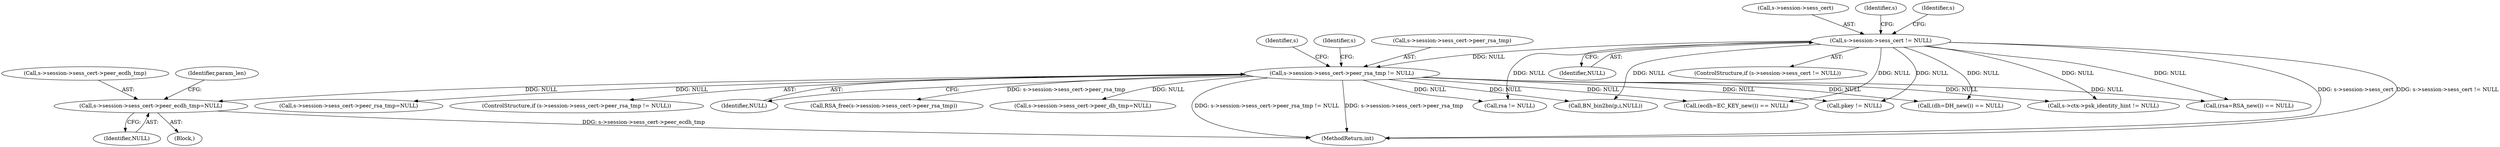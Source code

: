 digraph "0_openssl_ce325c60c74b0fa784f5872404b722e120e5cab0_0@pointer" {
"1000369" [label="(Call,s->session->sess_cert->peer_ecdh_tmp=NULL)"];
"1000299" [label="(Call,s->session->sess_cert->peer_rsa_tmp != NULL)"];
"1000290" [label="(Call,s->session->sess_cert != NULL)"];
"1000317" [label="(Call,s->session->sess_cert->peer_rsa_tmp=NULL)"];
"1000552" [label="(Call,BN_bin2bn(p,i,NULL))"];
"1000330" [label="(Identifier,s)"];
"1000291" [label="(Call,s->session->sess_cert)"];
"1000466" [label="(Call,s->ctx->psk_identity_hint != NULL)"];
"1001205" [label="(Call,(ecdh=EC_KEY_new()) == NULL)"];
"1001442" [label="(Call,pkey != NULL)"];
"1000369" [label="(Call,s->session->sess_cert->peer_ecdh_tmp=NULL)"];
"1000298" [label="(ControlStructure,if (s->session->sess_cert->peer_rsa_tmp != NULL))"];
"1000290" [label="(Call,s->session->sess_cert != NULL)"];
"1000296" [label="(Identifier,NULL)"];
"1001790" [label="(MethodReturn,int)"];
"1000955" [label="(Call,(dh=DH_new()) == NULL)"];
"1000307" [label="(Identifier,NULL)"];
"1000313" [label="(Identifier,s)"];
"1000799" [label="(Call,(rsa=RSA_new()) == NULL)"];
"1000289" [label="(ControlStructure,if (s->session->sess_cert != NULL))"];
"1000303" [label="(Identifier,s)"];
"1000299" [label="(Call,s->session->sess_cert->peer_rsa_tmp != NULL)"];
"1001763" [label="(Call,rsa != NULL)"];
"1000300" [label="(Call,s->session->sess_cert->peer_rsa_tmp)"];
"1000309" [label="(Call,RSA_free(s->session->sess_cert->peer_rsa_tmp))"];
"1000370" [label="(Call,s->session->sess_cert->peer_ecdh_tmp)"];
"1000377" [label="(Identifier,NULL)"];
"1000388" [label="(Identifier,param_len)"];
"1000383" [label="(Identifier,s)"];
"1000343" [label="(Call,s->session->sess_cert->peer_dh_tmp=NULL)"];
"1000360" [label="(Block,)"];
"1000369" -> "1000360"  [label="AST: "];
"1000369" -> "1000377"  [label="CFG: "];
"1000370" -> "1000369"  [label="AST: "];
"1000377" -> "1000369"  [label="AST: "];
"1000388" -> "1000369"  [label="CFG: "];
"1000369" -> "1001790"  [label="DDG: s->session->sess_cert->peer_ecdh_tmp"];
"1000299" -> "1000369"  [label="DDG: NULL"];
"1000299" -> "1000298"  [label="AST: "];
"1000299" -> "1000307"  [label="CFG: "];
"1000300" -> "1000299"  [label="AST: "];
"1000307" -> "1000299"  [label="AST: "];
"1000313" -> "1000299"  [label="CFG: "];
"1000330" -> "1000299"  [label="CFG: "];
"1000299" -> "1001790"  [label="DDG: s->session->sess_cert->peer_rsa_tmp != NULL"];
"1000299" -> "1001790"  [label="DDG: s->session->sess_cert->peer_rsa_tmp"];
"1000290" -> "1000299"  [label="DDG: NULL"];
"1000299" -> "1000309"  [label="DDG: s->session->sess_cert->peer_rsa_tmp"];
"1000299" -> "1000317"  [label="DDG: NULL"];
"1000299" -> "1000343"  [label="DDG: NULL"];
"1000299" -> "1000466"  [label="DDG: NULL"];
"1000299" -> "1000552"  [label="DDG: NULL"];
"1000299" -> "1000799"  [label="DDG: NULL"];
"1000299" -> "1000955"  [label="DDG: NULL"];
"1000299" -> "1001205"  [label="DDG: NULL"];
"1000299" -> "1001442"  [label="DDG: NULL"];
"1000299" -> "1001763"  [label="DDG: NULL"];
"1000290" -> "1000289"  [label="AST: "];
"1000290" -> "1000296"  [label="CFG: "];
"1000291" -> "1000290"  [label="AST: "];
"1000296" -> "1000290"  [label="AST: "];
"1000303" -> "1000290"  [label="CFG: "];
"1000383" -> "1000290"  [label="CFG: "];
"1000290" -> "1001790"  [label="DDG: s->session->sess_cert"];
"1000290" -> "1001790"  [label="DDG: s->session->sess_cert != NULL"];
"1000290" -> "1000466"  [label="DDG: NULL"];
"1000290" -> "1000552"  [label="DDG: NULL"];
"1000290" -> "1000799"  [label="DDG: NULL"];
"1000290" -> "1000955"  [label="DDG: NULL"];
"1000290" -> "1001205"  [label="DDG: NULL"];
"1000290" -> "1001442"  [label="DDG: NULL"];
"1000290" -> "1001763"  [label="DDG: NULL"];
}
